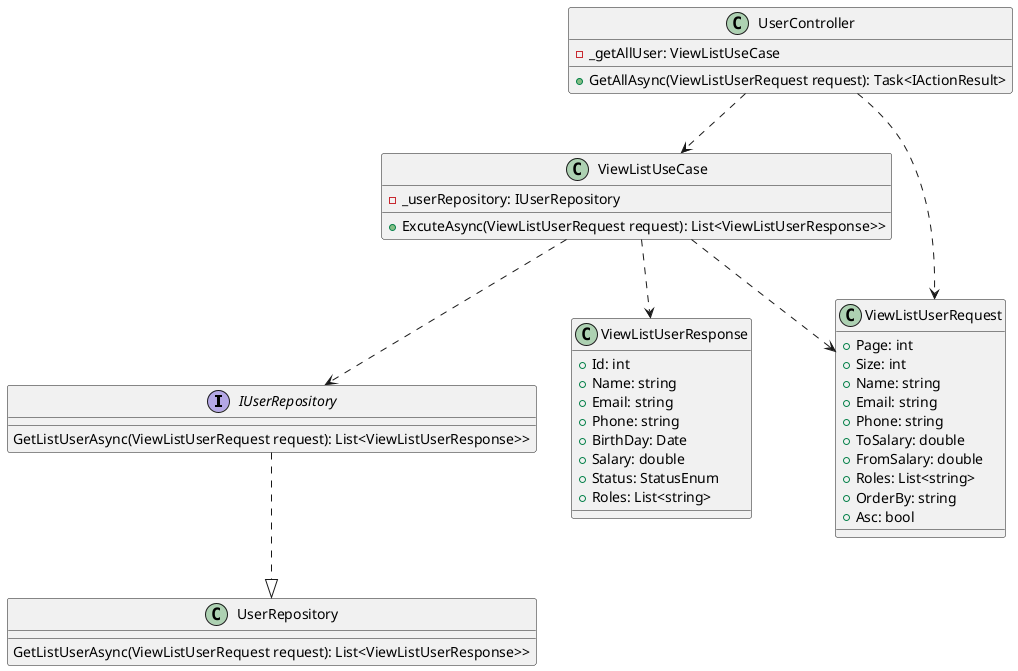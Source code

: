 @startuml
interface IUserRepository{
GetListUserAsync(ViewListUserRequest request): List<ViewListUserResponse>>
}
class UserRepository {
GetListUserAsync(ViewListUserRequest request): List<ViewListUserResponse>>
}

class ViewListUseCase {
  - _userRepository: IUserRepository
  +ExcuteAsync(ViewListUserRequest request): List<ViewListUserResponse>>
}

class UserController {
  - _getAllUser: ViewListUseCase
  + GetAllAsync(ViewListUserRequest request): Task<IActionResult>
}

class ViewListUserRequest {
  + Page: int
  + Size: int
  + Name: string
  +Email: string
  + Phone: string
  +ToSalary: double
  +FromSalary: double
  +Roles: List<string>
  + OrderBy: string
  + Asc: bool
}
class ViewListUserResponse{
+ Id: int
+ Name: string
+ Email: string
+ Phone: string
+ BirthDay: Date
+Salary: double
+Status: StatusEnum
+Roles: List<string>
}






ViewListUseCase ..> ViewListUserRequest
UserController ..> ViewListUseCase
UserController ..> ViewListUserRequest
ViewListUseCase ..> ViewListUserResponse

IUserRepository ..|> UserRepository
ViewListUseCase ..> IUserRepository
@enduml
